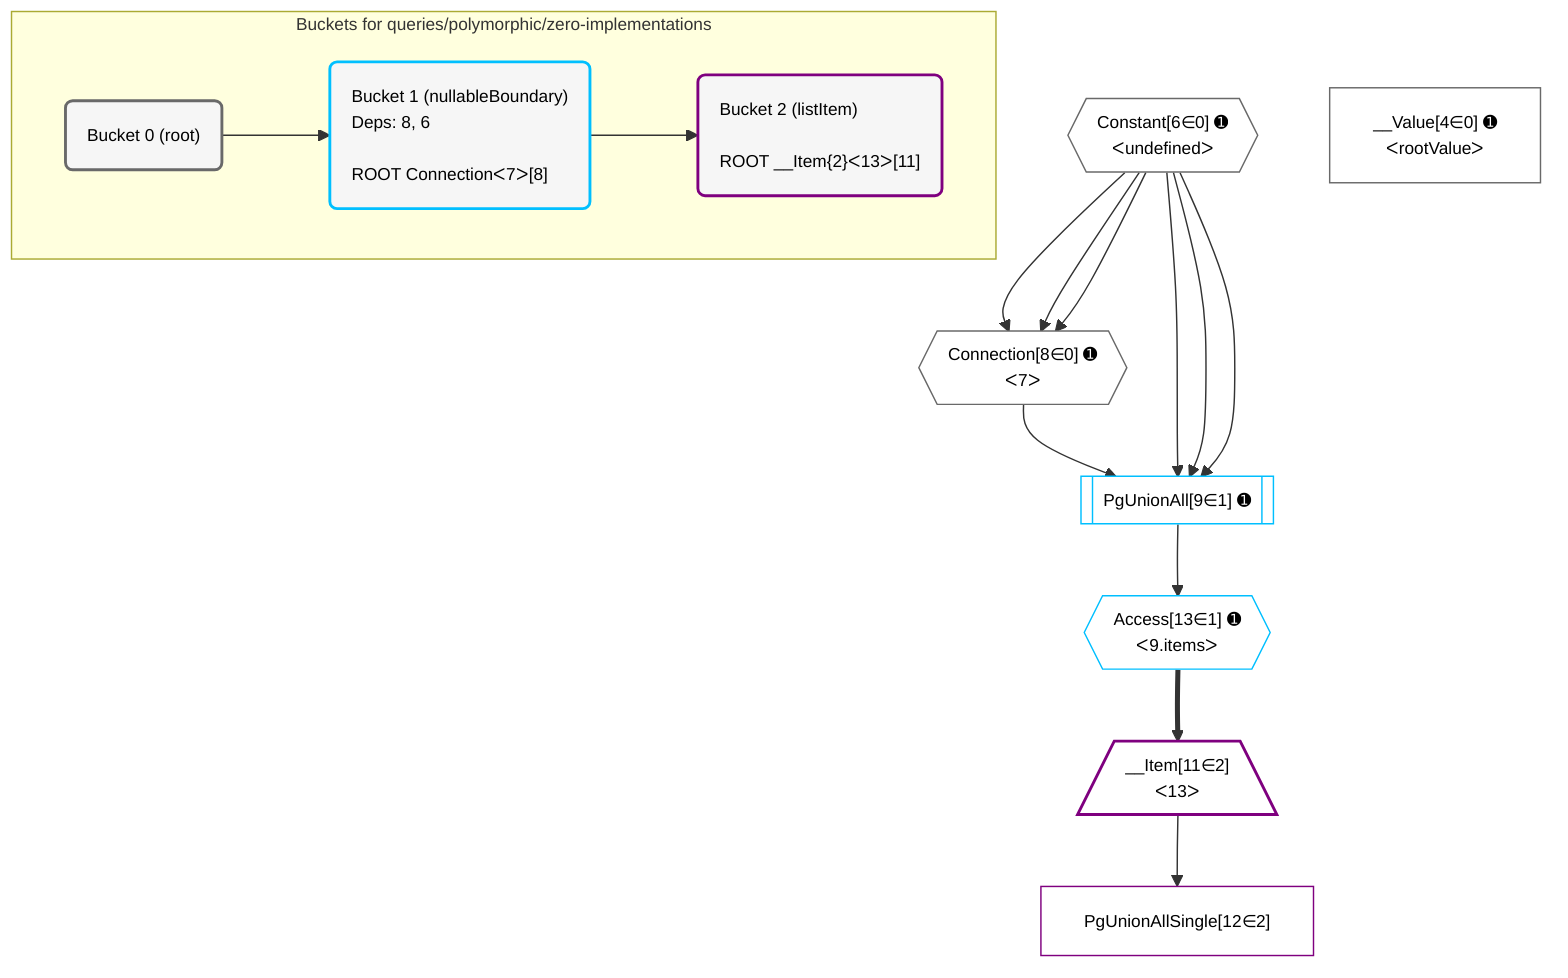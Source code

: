 %%{init: {'themeVariables': { 'fontSize': '12px'}}}%%
graph TD
    classDef path fill:#eee,stroke:#000,color:#000
    classDef plan fill:#fff,stroke-width:1px,color:#000
    classDef itemplan fill:#fff,stroke-width:2px,color:#000
    classDef unbatchedplan fill:#dff,stroke-width:1px,color:#000
    classDef sideeffectplan fill:#fcc,stroke-width:2px,color:#000
    classDef bucket fill:#f6f6f6,color:#000,stroke-width:2px,text-align:left


    %% plan dependencies
    Connection8{{"Connection[8∈0] ➊<br />ᐸ7ᐳ"}}:::plan
    Constant6{{"Constant[6∈0] ➊<br />ᐸundefinedᐳ"}}:::plan
    Constant6 & Constant6 & Constant6 --> Connection8
    __Value4["__Value[4∈0] ➊<br />ᐸrootValueᐳ"]:::plan
    PgUnionAll9[["PgUnionAll[9∈1] ➊"]]:::plan
    Connection8 & Constant6 & Constant6 & Constant6 --> PgUnionAll9
    Access13{{"Access[13∈1] ➊<br />ᐸ9.itemsᐳ"}}:::plan
    PgUnionAll9 --> Access13
    __Item11[/"__Item[11∈2]<br />ᐸ13ᐳ"\]:::itemplan
    Access13 ==> __Item11
    PgUnionAllSingle12["PgUnionAllSingle[12∈2]"]:::plan
    __Item11 --> PgUnionAllSingle12

    %% define steps

    subgraph "Buckets for queries/polymorphic/zero-implementations"
    Bucket0("Bucket 0 (root)"):::bucket
    classDef bucket0 stroke:#696969
    class Bucket0,__Value4,Constant6,Connection8 bucket0
    Bucket1("Bucket 1 (nullableBoundary)<br />Deps: 8, 6<br /><br />ROOT Connectionᐸ7ᐳ[8]"):::bucket
    classDef bucket1 stroke:#00bfff
    class Bucket1,PgUnionAll9,Access13 bucket1
    Bucket2("Bucket 2 (listItem)<br /><br />ROOT __Item{2}ᐸ13ᐳ[11]"):::bucket
    classDef bucket2 stroke:#7f007f
    class Bucket2,__Item11,PgUnionAllSingle12 bucket2
    Bucket0 --> Bucket1
    Bucket1 --> Bucket2
    end